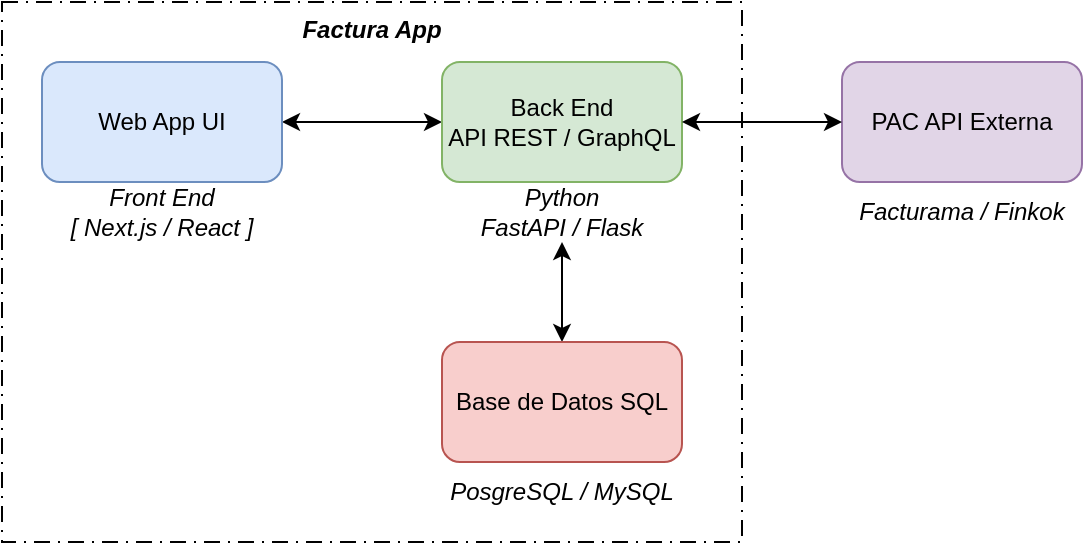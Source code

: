 <mxfile version="28.2.5">
  <diagram name="Diagrama Inicial" id="fPwNfsugbPQ89HM6Jz4Z">
    <mxGraphModel dx="1034" dy="570" grid="1" gridSize="10" guides="1" tooltips="1" connect="1" arrows="1" fold="1" page="1" pageScale="1" pageWidth="850" pageHeight="1100" math="0" shadow="0">
      <root>
        <mxCell id="0" />
        <mxCell id="1" parent="0" />
        <mxCell id="E8e41r2-CU6nll6W3EI2-2" value="Factura App" style="rounded=0;whiteSpace=wrap;html=1;fillColor=none;dashed=1;dashPattern=8 4 1 4;verticalAlign=top;fontStyle=3" vertex="1" parent="1">
          <mxGeometry x="190" y="80" width="370" height="270" as="geometry" />
        </mxCell>
        <mxCell id="upsip3ePRzMxqOlExqri-5" value="" style="edgeStyle=orthogonalEdgeStyle;rounded=0;orthogonalLoop=1;jettySize=auto;html=1;startArrow=classic;startFill=1;" parent="1" source="upsip3ePRzMxqOlExqri-1" target="upsip3ePRzMxqOlExqri-4" edge="1">
          <mxGeometry relative="1" as="geometry" />
        </mxCell>
        <mxCell id="upsip3ePRzMxqOlExqri-1" value="Web App UI" style="rounded=1;whiteSpace=wrap;html=1;fillColor=#dae8fc;strokeColor=#6c8ebf;" parent="1" vertex="1">
          <mxGeometry x="210" y="110" width="120" height="60" as="geometry" />
        </mxCell>
        <mxCell id="upsip3ePRzMxqOlExqri-2" value="Front End&lt;div&gt;[ Next.js / React ]&lt;/div&gt;" style="text;html=1;align=center;verticalAlign=middle;whiteSpace=wrap;rounded=0;fontStyle=2" parent="1" vertex="1">
          <mxGeometry x="210" y="170" width="120" height="30" as="geometry" />
        </mxCell>
        <mxCell id="upsip3ePRzMxqOlExqri-7" value="" style="group" parent="1" vertex="1" connectable="0">
          <mxGeometry x="410" y="110" width="120" height="90" as="geometry" />
        </mxCell>
        <mxCell id="upsip3ePRzMxqOlExqri-4" value="Back End&lt;div&gt;API REST / GraphQL&lt;/div&gt;" style="rounded=1;whiteSpace=wrap;html=1;fillColor=#d5e8d4;strokeColor=#82b366;" parent="upsip3ePRzMxqOlExqri-7" vertex="1">
          <mxGeometry width="120" height="60" as="geometry" />
        </mxCell>
        <mxCell id="upsip3ePRzMxqOlExqri-6" value="Python&lt;div&gt;FastAPI / Flask&lt;/div&gt;" style="text;html=1;align=center;verticalAlign=middle;whiteSpace=wrap;rounded=0;fontStyle=2" parent="upsip3ePRzMxqOlExqri-7" vertex="1">
          <mxGeometry y="60" width="120" height="30" as="geometry" />
        </mxCell>
        <mxCell id="upsip3ePRzMxqOlExqri-9" value="" style="edgeStyle=orthogonalEdgeStyle;rounded=0;orthogonalLoop=1;jettySize=auto;html=1;entryX=0.5;entryY=0;entryDx=0;entryDy=0;startArrow=classic;startFill=1;" parent="1" source="upsip3ePRzMxqOlExqri-6" target="upsip3ePRzMxqOlExqri-10" edge="1">
          <mxGeometry relative="1" as="geometry">
            <mxPoint x="470" y="265" as="targetPoint" />
          </mxGeometry>
        </mxCell>
        <mxCell id="upsip3ePRzMxqOlExqri-12" value="PAC API Externa" style="rounded=1;whiteSpace=wrap;html=1;fillColor=#e1d5e7;strokeColor=#9673a6;" parent="1" vertex="1">
          <mxGeometry x="610" y="110" width="120" height="60" as="geometry" />
        </mxCell>
        <mxCell id="upsip3ePRzMxqOlExqri-14" value="Facturama / Finkok" style="text;html=1;align=center;verticalAlign=middle;whiteSpace=wrap;rounded=0;fontStyle=2" parent="1" vertex="1">
          <mxGeometry x="610" y="170" width="120" height="30" as="geometry" />
        </mxCell>
        <mxCell id="E8e41r2-CU6nll6W3EI2-1" value="" style="group" vertex="1" connectable="0" parent="1">
          <mxGeometry x="410" y="250" width="120" height="90" as="geometry" />
        </mxCell>
        <mxCell id="upsip3ePRzMxqOlExqri-10" value="Base de Datos SQL" style="rounded=1;whiteSpace=wrap;html=1;fillColor=#f8cecc;strokeColor=#b85450;" parent="E8e41r2-CU6nll6W3EI2-1" vertex="1">
          <mxGeometry width="120" height="60" as="geometry" />
        </mxCell>
        <mxCell id="upsip3ePRzMxqOlExqri-11" value="PosgreSQL / MySQL" style="text;html=1;align=center;verticalAlign=middle;whiteSpace=wrap;rounded=0;fontStyle=2" parent="E8e41r2-CU6nll6W3EI2-1" vertex="1">
          <mxGeometry y="60" width="120" height="30" as="geometry" />
        </mxCell>
        <mxCell id="E8e41r2-CU6nll6W3EI2-3" value="" style="endArrow=classic;startArrow=classic;html=1;rounded=0;exitX=1;exitY=0.5;exitDx=0;exitDy=0;" edge="1" parent="1" source="upsip3ePRzMxqOlExqri-4" target="upsip3ePRzMxqOlExqri-12">
          <mxGeometry width="50" height="50" relative="1" as="geometry">
            <mxPoint x="400" y="320" as="sourcePoint" />
            <mxPoint x="450" y="270" as="targetPoint" />
          </mxGeometry>
        </mxCell>
      </root>
    </mxGraphModel>
  </diagram>
</mxfile>

